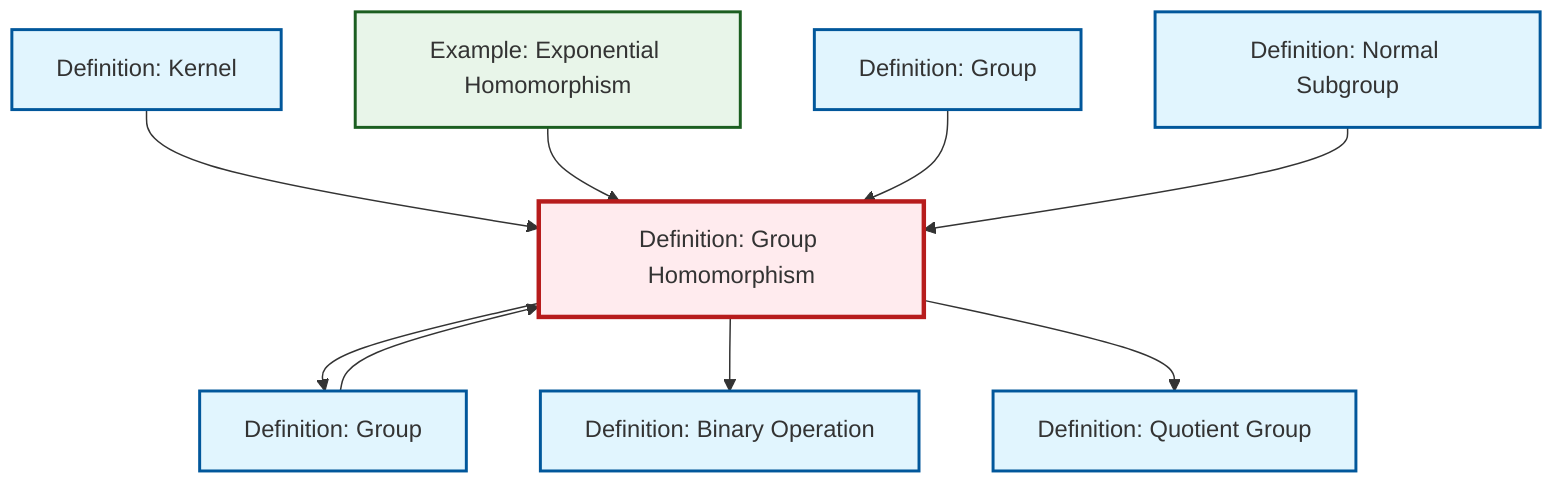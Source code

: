 graph TD
    classDef definition fill:#e1f5fe,stroke:#01579b,stroke-width:2px
    classDef theorem fill:#f3e5f5,stroke:#4a148c,stroke-width:2px
    classDef axiom fill:#fff3e0,stroke:#e65100,stroke-width:2px
    classDef example fill:#e8f5e9,stroke:#1b5e20,stroke-width:2px
    classDef current fill:#ffebee,stroke:#b71c1c,stroke-width:3px
    def-quotient-group["Definition: Quotient Group"]:::definition
    def-normal-subgroup["Definition: Normal Subgroup"]:::definition
    def-binary-operation["Definition: Binary Operation"]:::definition
    def-homomorphism["Definition: Group Homomorphism"]:::definition
    def-kernel["Definition: Kernel"]:::definition
    ex-exponential-homomorphism["Example: Exponential Homomorphism"]:::example
    def-group["Definition: Group"]:::definition
    def-group-example["Definition: Group"]:::definition
    def-homomorphism --> def-group
    def-kernel --> def-homomorphism
    ex-exponential-homomorphism --> def-homomorphism
    def-group --> def-homomorphism
    def-group-example --> def-homomorphism
    def-homomorphism --> def-binary-operation
    def-homomorphism --> def-quotient-group
    def-normal-subgroup --> def-homomorphism
    class def-homomorphism current